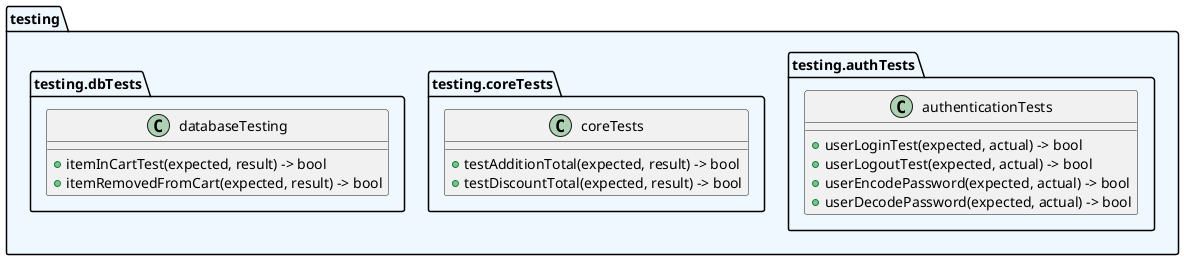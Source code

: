 @startuml packages
set namespaceSeparator none
package "testing" as testing #aliceblue {

package "testing.authTests" as testing.authTests #aliceblue {
    class "authenticationTests"{
        +userLoginTest(expected, actual) -> bool
        +userLogoutTest(expected, actual) -> bool
        +userEncodePassword(expected, actual) -> bool
        +userDecodePassword(expected, actual) -> bool
    }
}
package "testing.coreTests" as testing.coreTests #aliceblue {
    class "coreTests" {
        +testAdditionTotal(expected, result) -> bool
        +testDiscountTotal(expected, result) -> bool
    }
}
package "testing.dbTests" as testing.dbTests #aliceblue {
    class "databaseTesting"{
        +itemInCartTest(expected, result) -> bool
        +itemRemovedFromCart(expected, result) -> bool   
        }
}
}
@enduml
